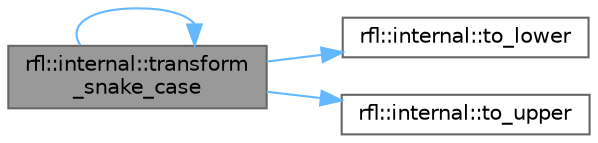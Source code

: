 digraph "rfl::internal::transform_snake_case"
{
 // LATEX_PDF_SIZE
  bgcolor="transparent";
  edge [fontname=Helvetica,fontsize=10,labelfontname=Helvetica,labelfontsize=10];
  node [fontname=Helvetica,fontsize=10,shape=box,height=0.2,width=0.4];
  rankdir="LR";
  Node1 [id="Node000001",label="rfl::internal::transform\l_snake_case",height=0.2,width=0.4,color="gray40", fillcolor="grey60", style="filled", fontcolor="black",tooltip="Transforms the field name from snake case to camel case."];
  Node1 -> Node2 [id="edge4_Node000001_Node000002",color="steelblue1",style="solid",tooltip=" "];
  Node2 [id="Node000002",label="rfl::internal::to_lower",height=0.2,width=0.4,color="grey40", fillcolor="white", style="filled",URL="$namespacerfl_1_1internal.html#ad581846291fa4dc636ae1cfdf2ada0ce",tooltip=" "];
  Node1 -> Node3 [id="edge5_Node000001_Node000003",color="steelblue1",style="solid",tooltip=" "];
  Node3 [id="Node000003",label="rfl::internal::to_upper",height=0.2,width=0.4,color="grey40", fillcolor="white", style="filled",URL="$namespacerfl_1_1internal.html#ad160d9c8d8095dd41faedb9f59d019f5",tooltip="Capitalizes a lower-case character."];
  Node1 -> Node1 [id="edge6_Node000001_Node000001",color="steelblue1",style="solid",tooltip=" "];
}
